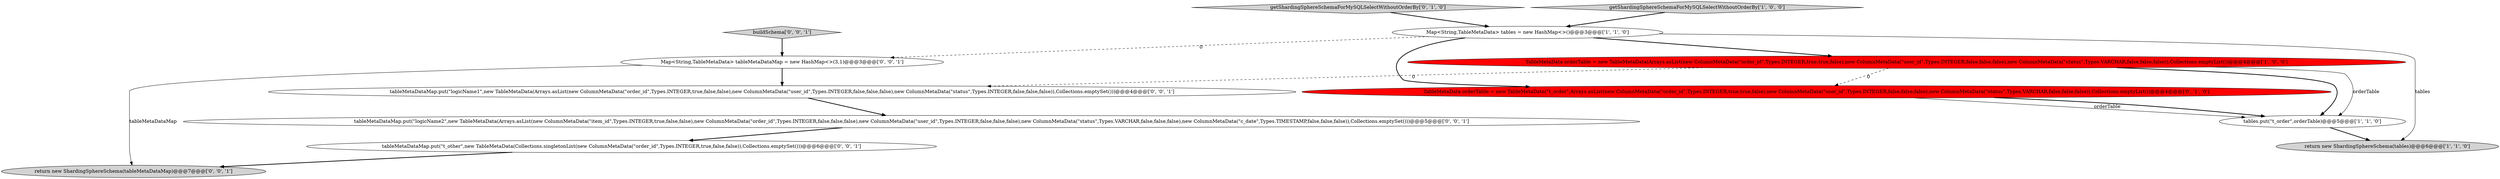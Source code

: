 digraph {
3 [style = filled, label = "Map<String,TableMetaData> tables = new HashMap<>()@@@3@@@['1', '1', '0']", fillcolor = white, shape = ellipse image = "AAA0AAABBB1BBB"];
9 [style = filled, label = "Map<String,TableMetaData> tableMetaDataMap = new HashMap<>(3,1)@@@3@@@['0', '0', '1']", fillcolor = white, shape = ellipse image = "AAA0AAABBB3BBB"];
6 [style = filled, label = "TableMetaData orderTable = new TableMetaData(\"t_order\",Arrays.asList(new ColumnMetaData(\"order_id\",Types.INTEGER,true,true,false),new ColumnMetaData(\"user_id\",Types.INTEGER,false,false,false),new ColumnMetaData(\"status\",Types.VARCHAR,false,false,false)),Collections.emptyList())@@@4@@@['0', '1', '0']", fillcolor = red, shape = ellipse image = "AAA1AAABBB2BBB"];
8 [style = filled, label = "return new ShardingSphereSchema(tableMetaDataMap)@@@7@@@['0', '0', '1']", fillcolor = lightgray, shape = ellipse image = "AAA0AAABBB3BBB"];
2 [style = filled, label = "tables.put(\"t_order\",orderTable)@@@5@@@['1', '1', '0']", fillcolor = white, shape = ellipse image = "AAA0AAABBB1BBB"];
10 [style = filled, label = "tableMetaDataMap.put(\"logicName2\",new TableMetaData(Arrays.asList(new ColumnMetaData(\"item_id\",Types.INTEGER,true,false,false),new ColumnMetaData(\"order_id\",Types.INTEGER,false,false,false),new ColumnMetaData(\"user_id\",Types.INTEGER,false,false,false),new ColumnMetaData(\"status\",Types.VARCHAR,false,false,false),new ColumnMetaData(\"c_date\",Types.TIMESTAMP,false,false,false)),Collections.emptySet()))@@@5@@@['0', '0', '1']", fillcolor = white, shape = ellipse image = "AAA0AAABBB3BBB"];
5 [style = filled, label = "getShardingSphereSchemaForMySQLSelectWithoutOrderBy['0', '1', '0']", fillcolor = lightgray, shape = diamond image = "AAA0AAABBB2BBB"];
0 [style = filled, label = "TableMetaData orderTable = new TableMetaData(Arrays.asList(new ColumnMetaData(\"order_id\",Types.INTEGER,true,true,false),new ColumnMetaData(\"user_id\",Types.INTEGER,false,false,false),new ColumnMetaData(\"status\",Types.VARCHAR,false,false,false)),Collections.emptyList())@@@4@@@['1', '0', '0']", fillcolor = red, shape = ellipse image = "AAA1AAABBB1BBB"];
7 [style = filled, label = "tableMetaDataMap.put(\"logicName1\",new TableMetaData(Arrays.asList(new ColumnMetaData(\"order_id\",Types.INTEGER,true,false,false),new ColumnMetaData(\"user_id\",Types.INTEGER,false,false,false),new ColumnMetaData(\"status\",Types.INTEGER,false,false,false)),Collections.emptySet()))@@@4@@@['0', '0', '1']", fillcolor = white, shape = ellipse image = "AAA0AAABBB3BBB"];
4 [style = filled, label = "getShardingSphereSchemaForMySQLSelectWithoutOrderBy['1', '0', '0']", fillcolor = lightgray, shape = diamond image = "AAA0AAABBB1BBB"];
1 [style = filled, label = "return new ShardingSphereSchema(tables)@@@6@@@['1', '1', '0']", fillcolor = lightgray, shape = ellipse image = "AAA0AAABBB1BBB"];
12 [style = filled, label = "tableMetaDataMap.put(\"t_other\",new TableMetaData(Collections.singletonList(new ColumnMetaData(\"order_id\",Types.INTEGER,true,false,false)),Collections.emptySet()))@@@6@@@['0', '0', '1']", fillcolor = white, shape = ellipse image = "AAA0AAABBB3BBB"];
11 [style = filled, label = "buildSchema['0', '0', '1']", fillcolor = lightgray, shape = diamond image = "AAA0AAABBB3BBB"];
3->1 [style = solid, label="tables"];
5->3 [style = bold, label=""];
4->3 [style = bold, label=""];
3->6 [style = bold, label=""];
0->2 [style = solid, label="orderTable"];
9->8 [style = solid, label="tableMetaDataMap"];
0->6 [style = dashed, label="0"];
9->7 [style = bold, label=""];
11->9 [style = bold, label=""];
6->2 [style = solid, label="orderTable"];
7->10 [style = bold, label=""];
10->12 [style = bold, label=""];
12->8 [style = bold, label=""];
2->1 [style = bold, label=""];
3->9 [style = dashed, label="0"];
0->7 [style = dashed, label="0"];
3->0 [style = bold, label=""];
0->2 [style = bold, label=""];
6->2 [style = bold, label=""];
}
